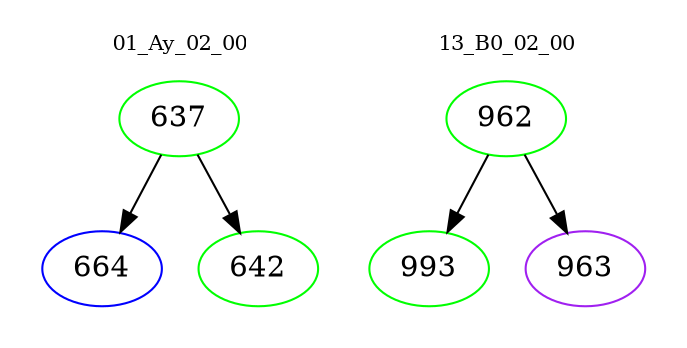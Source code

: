 digraph{
subgraph cluster_0 {
color = white
label = "01_Ay_02_00";
fontsize=10;
T0_637 [label="637", color="green"]
T0_637 -> T0_664 [color="black"]
T0_664 [label="664", color="blue"]
T0_637 -> T0_642 [color="black"]
T0_642 [label="642", color="green"]
}
subgraph cluster_1 {
color = white
label = "13_B0_02_00";
fontsize=10;
T1_962 [label="962", color="green"]
T1_962 -> T1_993 [color="black"]
T1_993 [label="993", color="green"]
T1_962 -> T1_963 [color="black"]
T1_963 [label="963", color="purple"]
}
}
